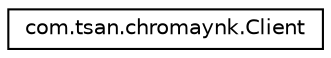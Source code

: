 digraph "Graphical Class Hierarchy"
{
 // LATEX_PDF_SIZE
  edge [fontname="Helvetica",fontsize="10",labelfontname="Helvetica",labelfontsize="10"];
  node [fontname="Helvetica",fontsize="10",shape=record];
  rankdir="LR";
  Node0 [label="com.tsan.chromaynk.Client",height=0.2,width=0.4,color="black", fillcolor="white", style="filled",URL="$classcom_1_1tsan_1_1chromaynk_1_1Client.html",tooltip=" "];
}
